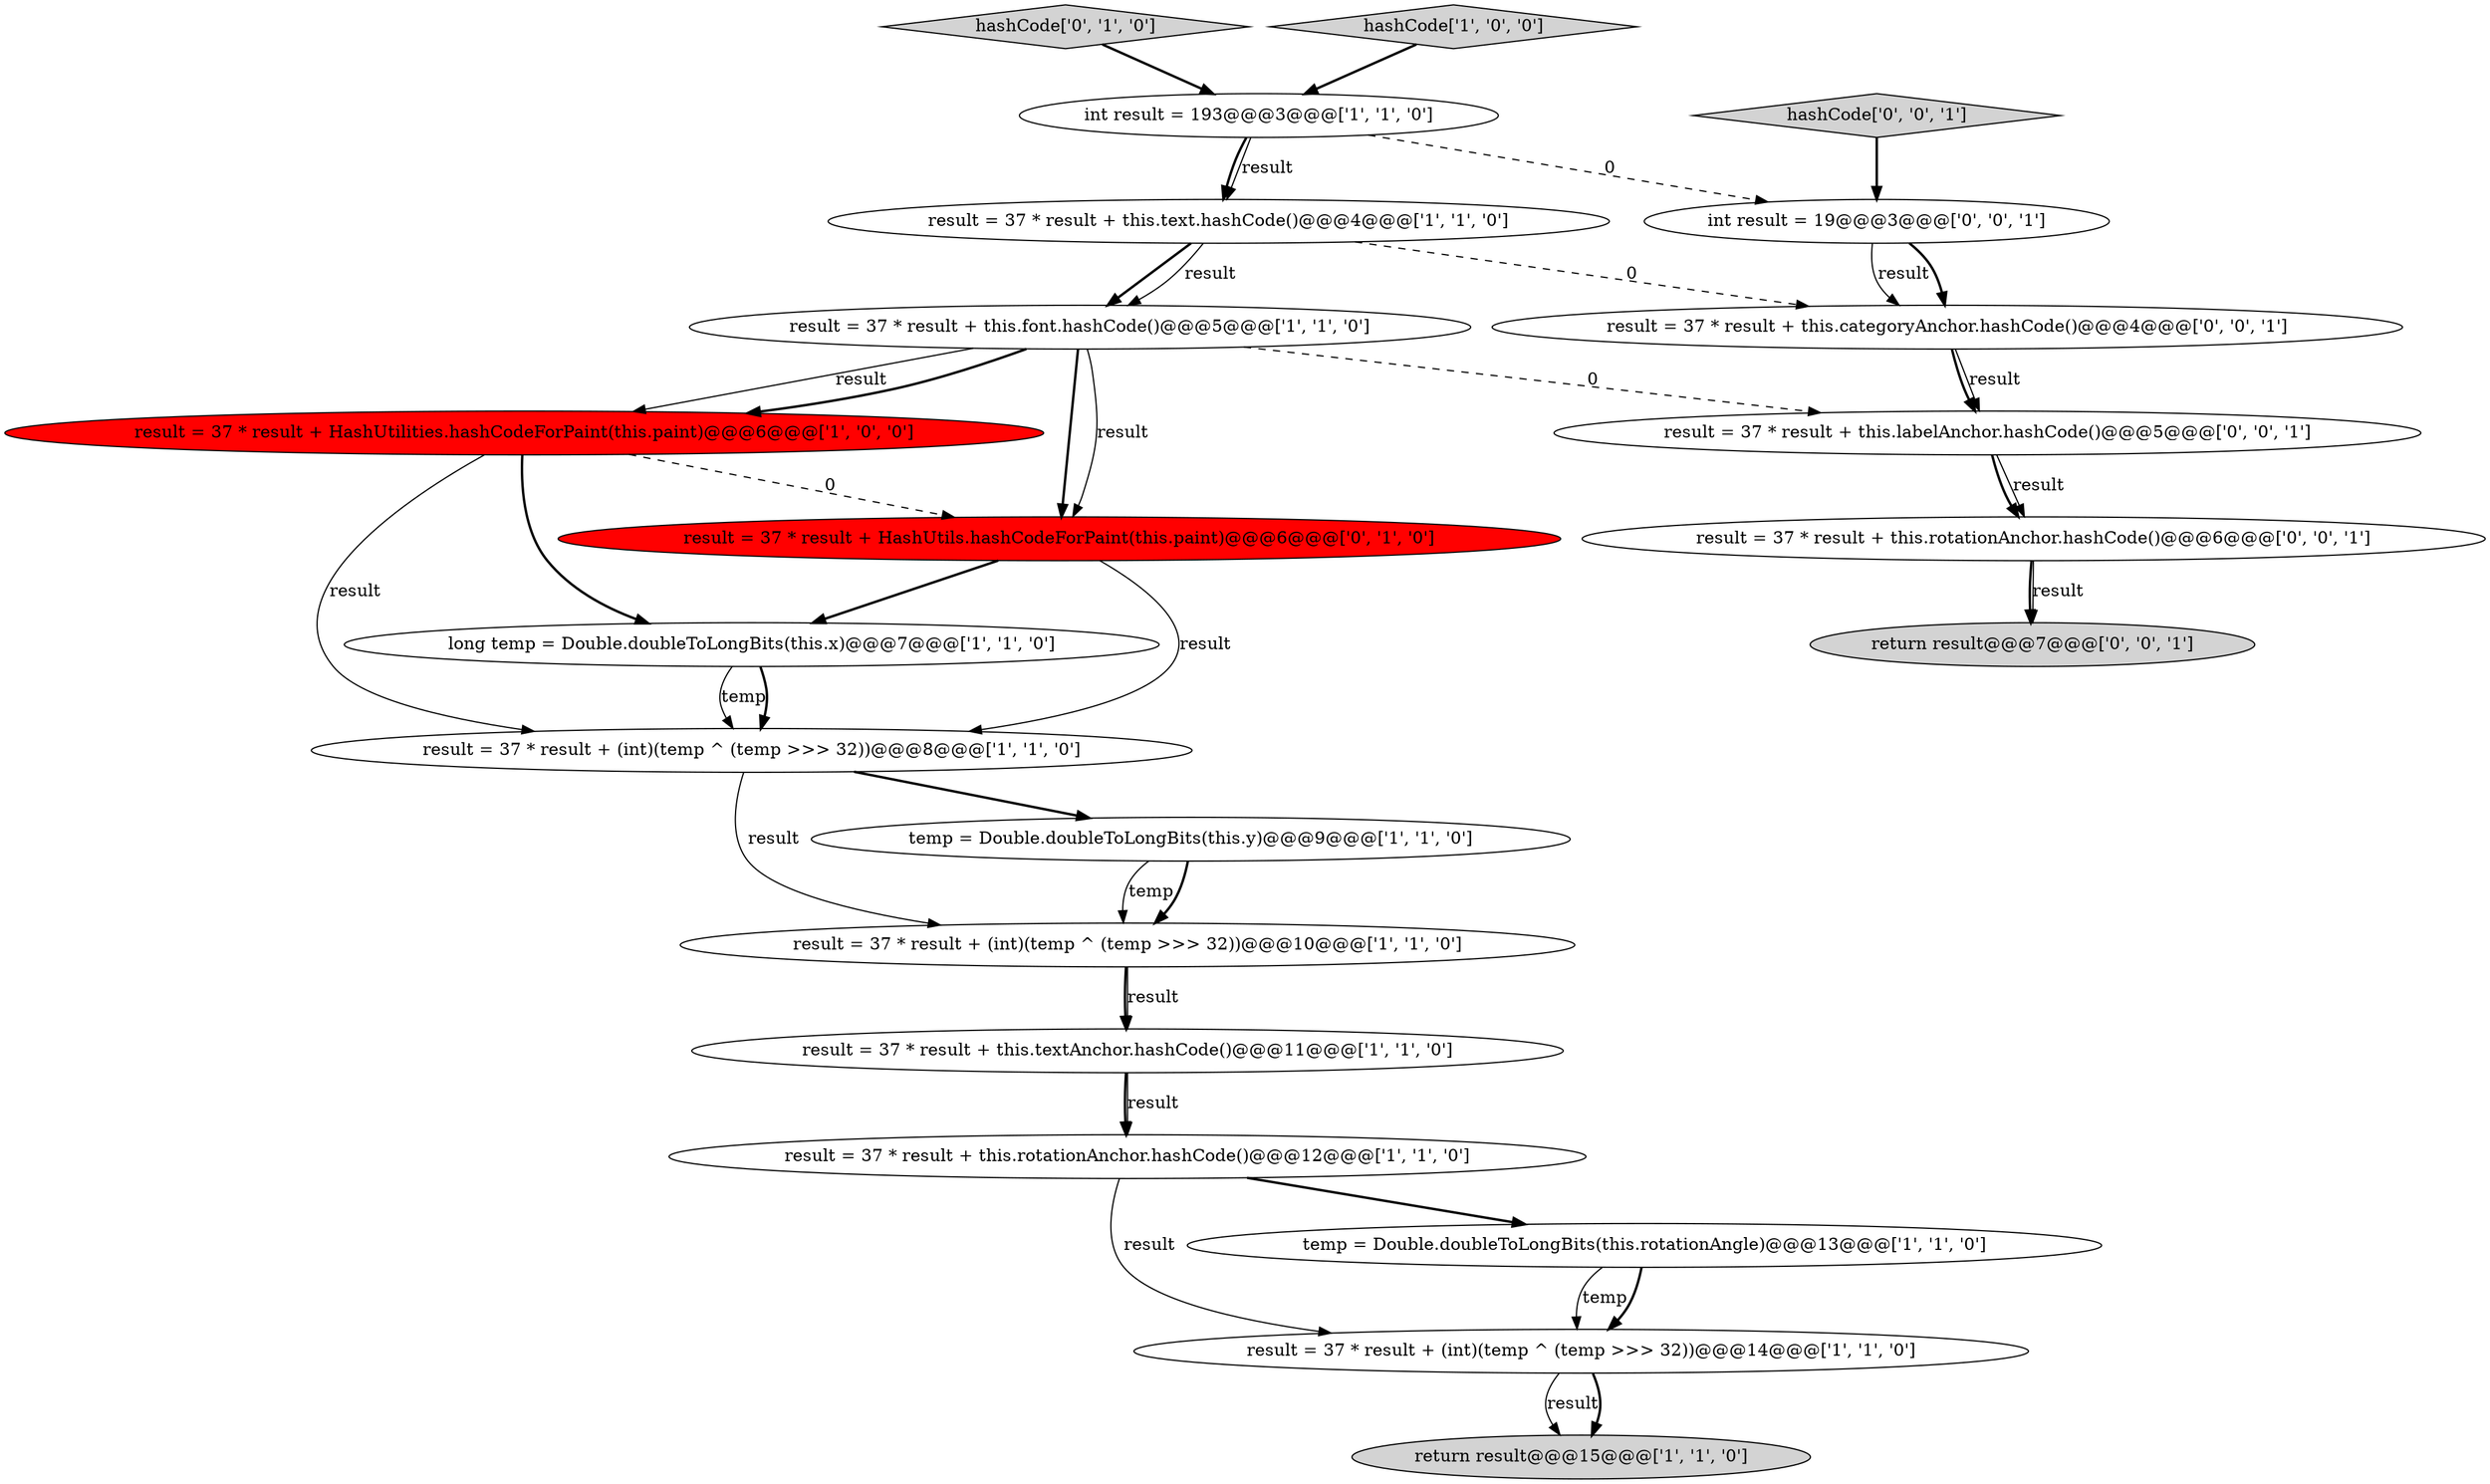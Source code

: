 digraph {
5 [style = filled, label = "result = 37 * result + HashUtilities.hashCodeForPaint(this.paint)@@@6@@@['1', '0', '0']", fillcolor = red, shape = ellipse image = "AAA1AAABBB1BBB"];
11 [style = filled, label = "long temp = Double.doubleToLongBits(this.x)@@@7@@@['1', '1', '0']", fillcolor = white, shape = ellipse image = "AAA0AAABBB1BBB"];
8 [style = filled, label = "result = 37 * result + (int)(temp ^ (temp >>> 32))@@@8@@@['1', '1', '0']", fillcolor = white, shape = ellipse image = "AAA0AAABBB1BBB"];
0 [style = filled, label = "return result@@@15@@@['1', '1', '0']", fillcolor = lightgray, shape = ellipse image = "AAA0AAABBB1BBB"];
20 [style = filled, label = "int result = 19@@@3@@@['0', '0', '1']", fillcolor = white, shape = ellipse image = "AAA0AAABBB3BBB"];
17 [style = filled, label = "return result@@@7@@@['0', '0', '1']", fillcolor = lightgray, shape = ellipse image = "AAA0AAABBB3BBB"];
9 [style = filled, label = "result = 37 * result + (int)(temp ^ (temp >>> 32))@@@10@@@['1', '1', '0']", fillcolor = white, shape = ellipse image = "AAA0AAABBB1BBB"];
12 [style = filled, label = "result = 37 * result + (int)(temp ^ (temp >>> 32))@@@14@@@['1', '1', '0']", fillcolor = white, shape = ellipse image = "AAA0AAABBB1BBB"];
18 [style = filled, label = "hashCode['0', '0', '1']", fillcolor = lightgray, shape = diamond image = "AAA0AAABBB3BBB"];
2 [style = filled, label = "result = 37 * result + this.text.hashCode()@@@4@@@['1', '1', '0']", fillcolor = white, shape = ellipse image = "AAA0AAABBB1BBB"];
4 [style = filled, label = "result = 37 * result + this.rotationAnchor.hashCode()@@@12@@@['1', '1', '0']", fillcolor = white, shape = ellipse image = "AAA0AAABBB1BBB"];
14 [style = filled, label = "hashCode['0', '1', '0']", fillcolor = lightgray, shape = diamond image = "AAA0AAABBB2BBB"];
21 [style = filled, label = "result = 37 * result + this.categoryAnchor.hashCode()@@@4@@@['0', '0', '1']", fillcolor = white, shape = ellipse image = "AAA0AAABBB3BBB"];
7 [style = filled, label = "hashCode['1', '0', '0']", fillcolor = lightgray, shape = diamond image = "AAA0AAABBB1BBB"];
15 [style = filled, label = "result = 37 * result + HashUtils.hashCodeForPaint(this.paint)@@@6@@@['0', '1', '0']", fillcolor = red, shape = ellipse image = "AAA1AAABBB2BBB"];
13 [style = filled, label = "temp = Double.doubleToLongBits(this.rotationAngle)@@@13@@@['1', '1', '0']", fillcolor = white, shape = ellipse image = "AAA0AAABBB1BBB"];
19 [style = filled, label = "result = 37 * result + this.labelAnchor.hashCode()@@@5@@@['0', '0', '1']", fillcolor = white, shape = ellipse image = "AAA0AAABBB3BBB"];
3 [style = filled, label = "temp = Double.doubleToLongBits(this.y)@@@9@@@['1', '1', '0']", fillcolor = white, shape = ellipse image = "AAA0AAABBB1BBB"];
1 [style = filled, label = "int result = 193@@@3@@@['1', '1', '0']", fillcolor = white, shape = ellipse image = "AAA0AAABBB1BBB"];
10 [style = filled, label = "result = 37 * result + this.font.hashCode()@@@5@@@['1', '1', '0']", fillcolor = white, shape = ellipse image = "AAA0AAABBB1BBB"];
6 [style = filled, label = "result = 37 * result + this.textAnchor.hashCode()@@@11@@@['1', '1', '0']", fillcolor = white, shape = ellipse image = "AAA0AAABBB1BBB"];
16 [style = filled, label = "result = 37 * result + this.rotationAnchor.hashCode()@@@6@@@['0', '0', '1']", fillcolor = white, shape = ellipse image = "AAA0AAABBB3BBB"];
13->12 [style = solid, label="temp"];
7->1 [style = bold, label=""];
10->15 [style = bold, label=""];
21->19 [style = bold, label=""];
10->15 [style = solid, label="result"];
11->8 [style = solid, label="temp"];
20->21 [style = solid, label="result"];
10->19 [style = dashed, label="0"];
4->13 [style = bold, label=""];
8->3 [style = bold, label=""];
12->0 [style = solid, label="result"];
3->9 [style = solid, label="temp"];
16->17 [style = bold, label=""];
2->10 [style = bold, label=""];
8->9 [style = solid, label="result"];
12->0 [style = bold, label=""];
16->17 [style = solid, label="result"];
15->8 [style = solid, label="result"];
9->6 [style = bold, label=""];
5->8 [style = solid, label="result"];
14->1 [style = bold, label=""];
19->16 [style = bold, label=""];
20->21 [style = bold, label=""];
1->20 [style = dashed, label="0"];
3->9 [style = bold, label=""];
6->4 [style = bold, label=""];
18->20 [style = bold, label=""];
10->5 [style = solid, label="result"];
13->12 [style = bold, label=""];
10->5 [style = bold, label=""];
15->11 [style = bold, label=""];
2->21 [style = dashed, label="0"];
4->12 [style = solid, label="result"];
21->19 [style = solid, label="result"];
2->10 [style = solid, label="result"];
6->4 [style = solid, label="result"];
11->8 [style = bold, label=""];
1->2 [style = bold, label=""];
5->11 [style = bold, label=""];
5->15 [style = dashed, label="0"];
9->6 [style = solid, label="result"];
1->2 [style = solid, label="result"];
19->16 [style = solid, label="result"];
}
